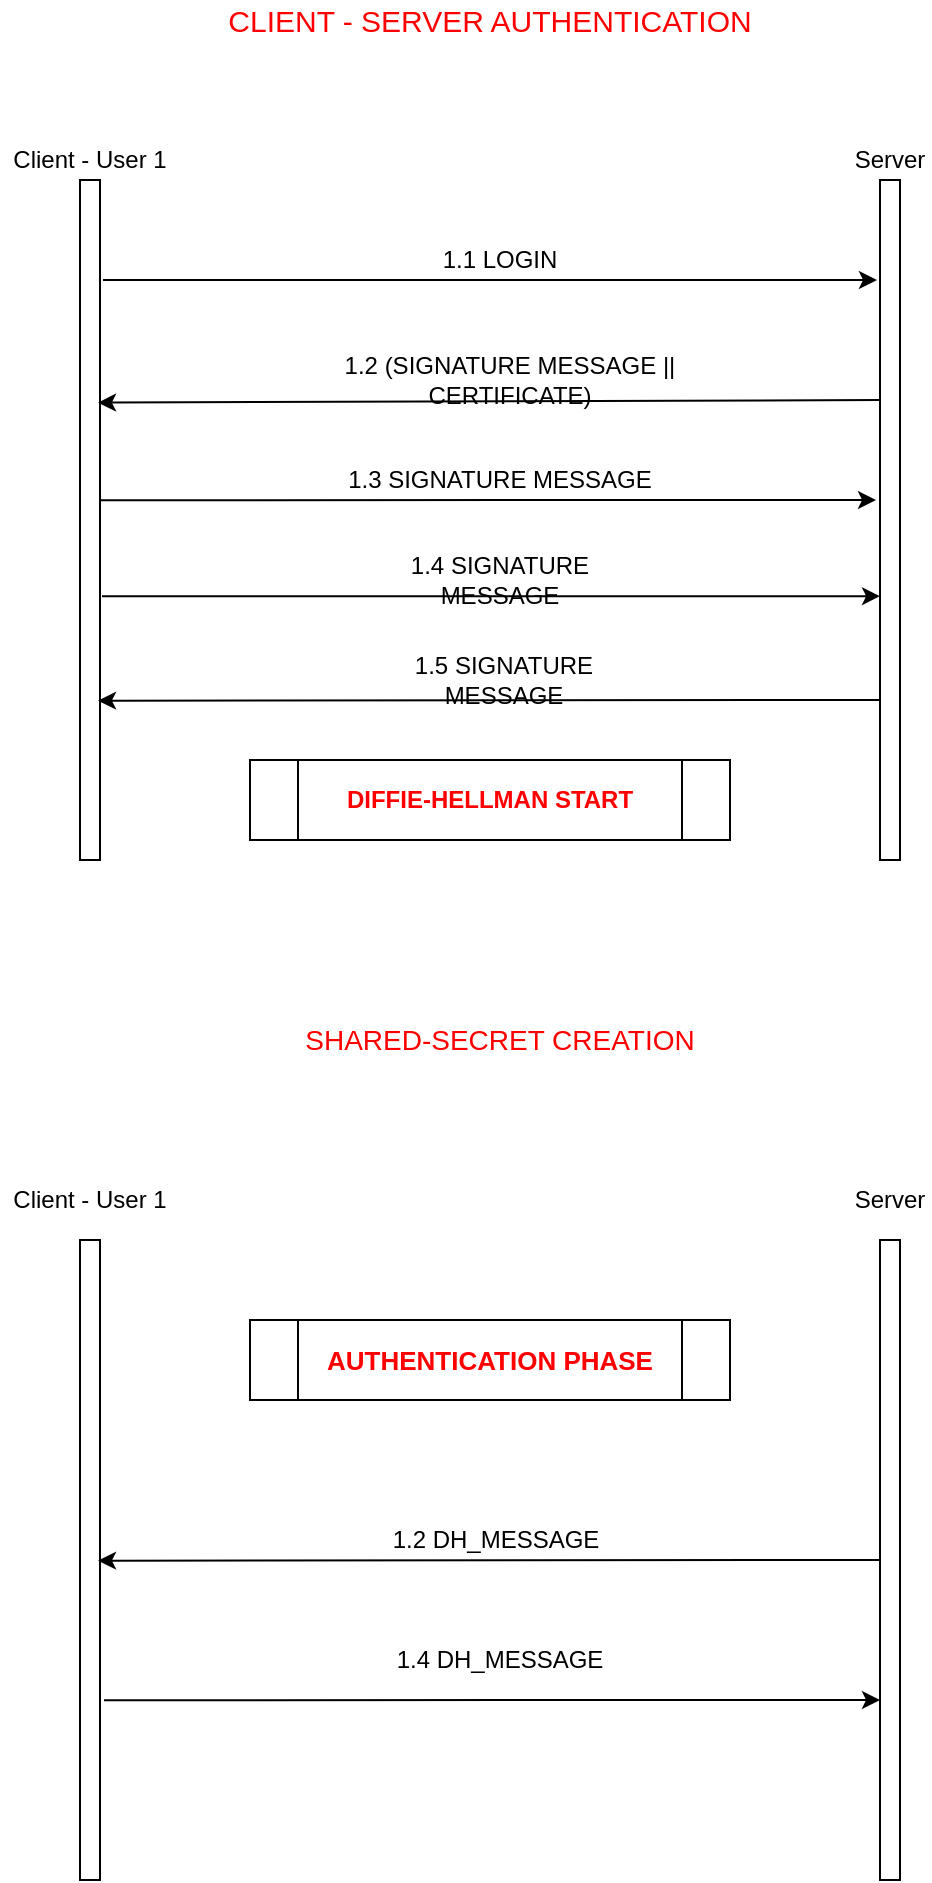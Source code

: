 <mxfile version="13.4.8" type="device"><diagram id="CNheZUPYCsbHD5fQnz6Y" name="Page-1"><mxGraphModel dx="868" dy="479" grid="1" gridSize="10" guides="1" tooltips="1" connect="1" arrows="1" fold="1" page="1" pageScale="1" pageWidth="827" pageHeight="1169" math="0" shadow="0"><root><mxCell id="0"/><mxCell id="1" parent="0"/><mxCell id="8rXhjmW0HNzTAfGBpPSt-1" value="" style="html=1;points=[];perimeter=orthogonalPerimeter;" parent="1" vertex="1"><mxGeometry x="180" y="110" width="10" height="340" as="geometry"/></mxCell><mxCell id="8rXhjmW0HNzTAfGBpPSt-2" value="" style="html=1;points=[];perimeter=orthogonalPerimeter;" parent="1" vertex="1"><mxGeometry x="580" y="110" width="10" height="340" as="geometry"/></mxCell><mxCell id="8rXhjmW0HNzTAfGBpPSt-3" value="Client - User 1" style="text;html=1;strokeColor=none;fillColor=none;align=center;verticalAlign=middle;whiteSpace=wrap;rounded=0;" parent="1" vertex="1"><mxGeometry x="140" y="90" width="90" height="20" as="geometry"/></mxCell><mxCell id="8rXhjmW0HNzTAfGBpPSt-4" value="Server" style="text;html=1;strokeColor=none;fillColor=none;align=center;verticalAlign=middle;whiteSpace=wrap;rounded=0;" parent="1" vertex="1"><mxGeometry x="565" y="90" width="40" height="20" as="geometry"/></mxCell><mxCell id="8rXhjmW0HNzTAfGBpPSt-7" value="" style="endArrow=classic;html=1;" parent="1" edge="1"><mxGeometry width="50" height="50" relative="1" as="geometry"><mxPoint x="191.5" y="160.0" as="sourcePoint"/><mxPoint x="578.5" y="160.0" as="targetPoint"/></mxGeometry></mxCell><mxCell id="8rXhjmW0HNzTAfGBpPSt-11" value="" style="endArrow=classic;html=1;" parent="1" edge="1"><mxGeometry width="50" height="50" relative="1" as="geometry"><mxPoint x="580" y="370" as="sourcePoint"/><mxPoint x="189" y="370.32" as="targetPoint"/></mxGeometry></mxCell><mxCell id="8rXhjmW0HNzTAfGBpPSt-21" value="" style="endArrow=classic;html=1;entryX=-0.2;entryY=0.37;entryDx=0;entryDy=0;entryPerimeter=0;" parent="1" edge="1"><mxGeometry width="50" height="50" relative="1" as="geometry"><mxPoint x="190" y="270.1" as="sourcePoint"/><mxPoint x="578" y="270" as="targetPoint"/></mxGeometry></mxCell><mxCell id="8rXhjmW0HNzTAfGBpPSt-23" value="" style="endArrow=classic;html=1;exitX=0.1;exitY=0.404;exitDx=0;exitDy=0;exitPerimeter=0;" parent="1" edge="1"><mxGeometry width="50" height="50" relative="1" as="geometry"><mxPoint x="580.0" y="220.0" as="sourcePoint"/><mxPoint x="189" y="221.32" as="targetPoint"/></mxGeometry></mxCell><mxCell id="8rXhjmW0HNzTAfGBpPSt-65" value="&lt;font style=&quot;font-size: 15px&quot; color=&quot;#FF0000&quot;&gt;CLIENT - SERVER AUTHENTICATION&lt;br&gt;&lt;/font&gt;" style="text;html=1;strokeColor=none;fillColor=none;align=center;verticalAlign=middle;whiteSpace=wrap;rounded=0;" parent="1" vertex="1"><mxGeometry x="220" y="20" width="330" height="20" as="geometry"/></mxCell><mxCell id="8rXhjmW0HNzTAfGBpPSt-66" value="1.1 LOGIN" style="text;html=1;strokeColor=none;fillColor=none;align=center;verticalAlign=middle;whiteSpace=wrap;rounded=0;" parent="1" vertex="1"><mxGeometry x="320" y="140" width="140" height="20" as="geometry"/></mxCell><mxCell id="8rXhjmW0HNzTAfGBpPSt-67" value="1.2 (SIGNATURE MESSAGE || CERTIFICATE)" style="text;html=1;strokeColor=none;fillColor=none;align=center;verticalAlign=middle;whiteSpace=wrap;rounded=0;" parent="1" vertex="1"><mxGeometry x="270" y="200" width="250" height="20" as="geometry"/></mxCell><mxCell id="8rXhjmW0HNzTAfGBpPSt-68" value="1.4 SIGNATURE MESSAGE" style="text;html=1;strokeColor=none;fillColor=none;align=center;verticalAlign=middle;whiteSpace=wrap;rounded=0;" parent="1" vertex="1"><mxGeometry x="314" y="300" width="152" height="20" as="geometry"/></mxCell><mxCell id="8rXhjmW0HNzTAfGBpPSt-69" value="1.3 SIGNATURE MESSAGE" style="text;html=1;strokeColor=none;fillColor=none;align=center;verticalAlign=middle;whiteSpace=wrap;rounded=0;" parent="1" vertex="1"><mxGeometry x="312" y="250" width="156" height="20" as="geometry"/></mxCell><mxCell id="8rXhjmW0HNzTAfGBpPSt-70" value="&lt;font color=&quot;#FF0000&quot;&gt;&lt;b&gt;DIFFIE-HELLMAN START&lt;br&gt;&lt;/b&gt;&lt;/font&gt;" style="shape=process;whiteSpace=wrap;html=1;backgroundOutline=1;" parent="1" vertex="1"><mxGeometry x="265" y="400" width="240" height="40" as="geometry"/></mxCell><mxCell id="8rXhjmW0HNzTAfGBpPSt-71" value="&lt;font style=&quot;font-size: 14px&quot; color=&quot;#FF0000&quot;&gt;SHARED-SECRET CREATION&lt;br&gt;&lt;/font&gt;" style="text;html=1;strokeColor=none;fillColor=none;align=center;verticalAlign=middle;whiteSpace=wrap;rounded=0;" parent="1" vertex="1"><mxGeometry x="225" y="530" width="330" height="20" as="geometry"/></mxCell><mxCell id="8rXhjmW0HNzTAfGBpPSt-72" value="" style="html=1;points=[];perimeter=orthogonalPerimeter;" parent="1" vertex="1"><mxGeometry x="180" y="640" width="10" height="320" as="geometry"/></mxCell><mxCell id="8rXhjmW0HNzTAfGBpPSt-73" value="" style="html=1;points=[];perimeter=orthogonalPerimeter;" parent="1" vertex="1"><mxGeometry x="580" y="640" width="10" height="320" as="geometry"/></mxCell><mxCell id="8rXhjmW0HNzTAfGBpPSt-74" value="Client - User 1" style="text;html=1;strokeColor=none;fillColor=none;align=center;verticalAlign=middle;whiteSpace=wrap;rounded=0;" parent="1" vertex="1"><mxGeometry x="140" y="610" width="90" height="20" as="geometry"/></mxCell><mxCell id="8rXhjmW0HNzTAfGBpPSt-75" value="Server" style="text;html=1;strokeColor=none;fillColor=none;align=center;verticalAlign=middle;whiteSpace=wrap;rounded=0;" parent="1" vertex="1"><mxGeometry x="565" y="610" width="40" height="20" as="geometry"/></mxCell><mxCell id="8rXhjmW0HNzTAfGBpPSt-77" value="" style="endArrow=classic;html=1;" parent="1" edge="1"><mxGeometry width="50" height="50" relative="1" as="geometry"><mxPoint x="580" y="800" as="sourcePoint"/><mxPoint x="189" y="800.32" as="targetPoint"/></mxGeometry></mxCell><mxCell id="8rXhjmW0HNzTAfGBpPSt-78" value="" style="endArrow=classic;html=1;entryX=-0.2;entryY=0.37;entryDx=0;entryDy=0;entryPerimeter=0;" parent="1" edge="1"><mxGeometry width="50" height="50" relative="1" as="geometry"><mxPoint x="192" y="870.1" as="sourcePoint"/><mxPoint x="580" y="870" as="targetPoint"/></mxGeometry></mxCell><mxCell id="8rXhjmW0HNzTAfGBpPSt-81" value="1.2 DH_MESSAGE" style="text;html=1;strokeColor=none;fillColor=none;align=center;verticalAlign=middle;whiteSpace=wrap;rounded=0;" parent="1" vertex="1"><mxGeometry x="313" y="780" width="150" height="20" as="geometry"/></mxCell><mxCell id="8rXhjmW0HNzTAfGBpPSt-85" value="&lt;b&gt;&lt;font style=&quot;font-size: 13px&quot; color=&quot;#FF0000&quot;&gt;AUTHENTICATION PHASE&lt;br&gt;&lt;/font&gt;&lt;/b&gt;" style="shape=process;whiteSpace=wrap;html=1;backgroundOutline=1;" parent="1" vertex="1"><mxGeometry x="265" y="680" width="240" height="40" as="geometry"/></mxCell><mxCell id="8rXhjmW0HNzTAfGBpPSt-87" value="1.4 DH_MESSAGE" style="text;html=1;strokeColor=none;fillColor=none;align=center;verticalAlign=middle;whiteSpace=wrap;rounded=0;" parent="1" vertex="1"><mxGeometry x="315" y="840" width="150" height="20" as="geometry"/></mxCell><mxCell id="-69AjUuGHPRuUFmu-tuP-3" value="" style="endArrow=classic;html=1;entryX=0;entryY=0.612;entryDx=0;entryDy=0;entryPerimeter=0;exitX=1.1;exitY=0.612;exitDx=0;exitDy=0;exitPerimeter=0;" edge="1" parent="1" source="8rXhjmW0HNzTAfGBpPSt-1" target="8rXhjmW0HNzTAfGBpPSt-2"><mxGeometry width="50" height="50" relative="1" as="geometry"><mxPoint x="240" y="320" as="sourcePoint"/><mxPoint x="290" y="270" as="targetPoint"/></mxGeometry></mxCell><mxCell id="-69AjUuGHPRuUFmu-tuP-5" value="1.5 SIGNATURE MESSAGE" style="text;html=1;strokeColor=none;fillColor=none;align=center;verticalAlign=middle;whiteSpace=wrap;rounded=0;" vertex="1" parent="1"><mxGeometry x="316" y="350" width="152" height="20" as="geometry"/></mxCell></root></mxGraphModel></diagram></mxfile>